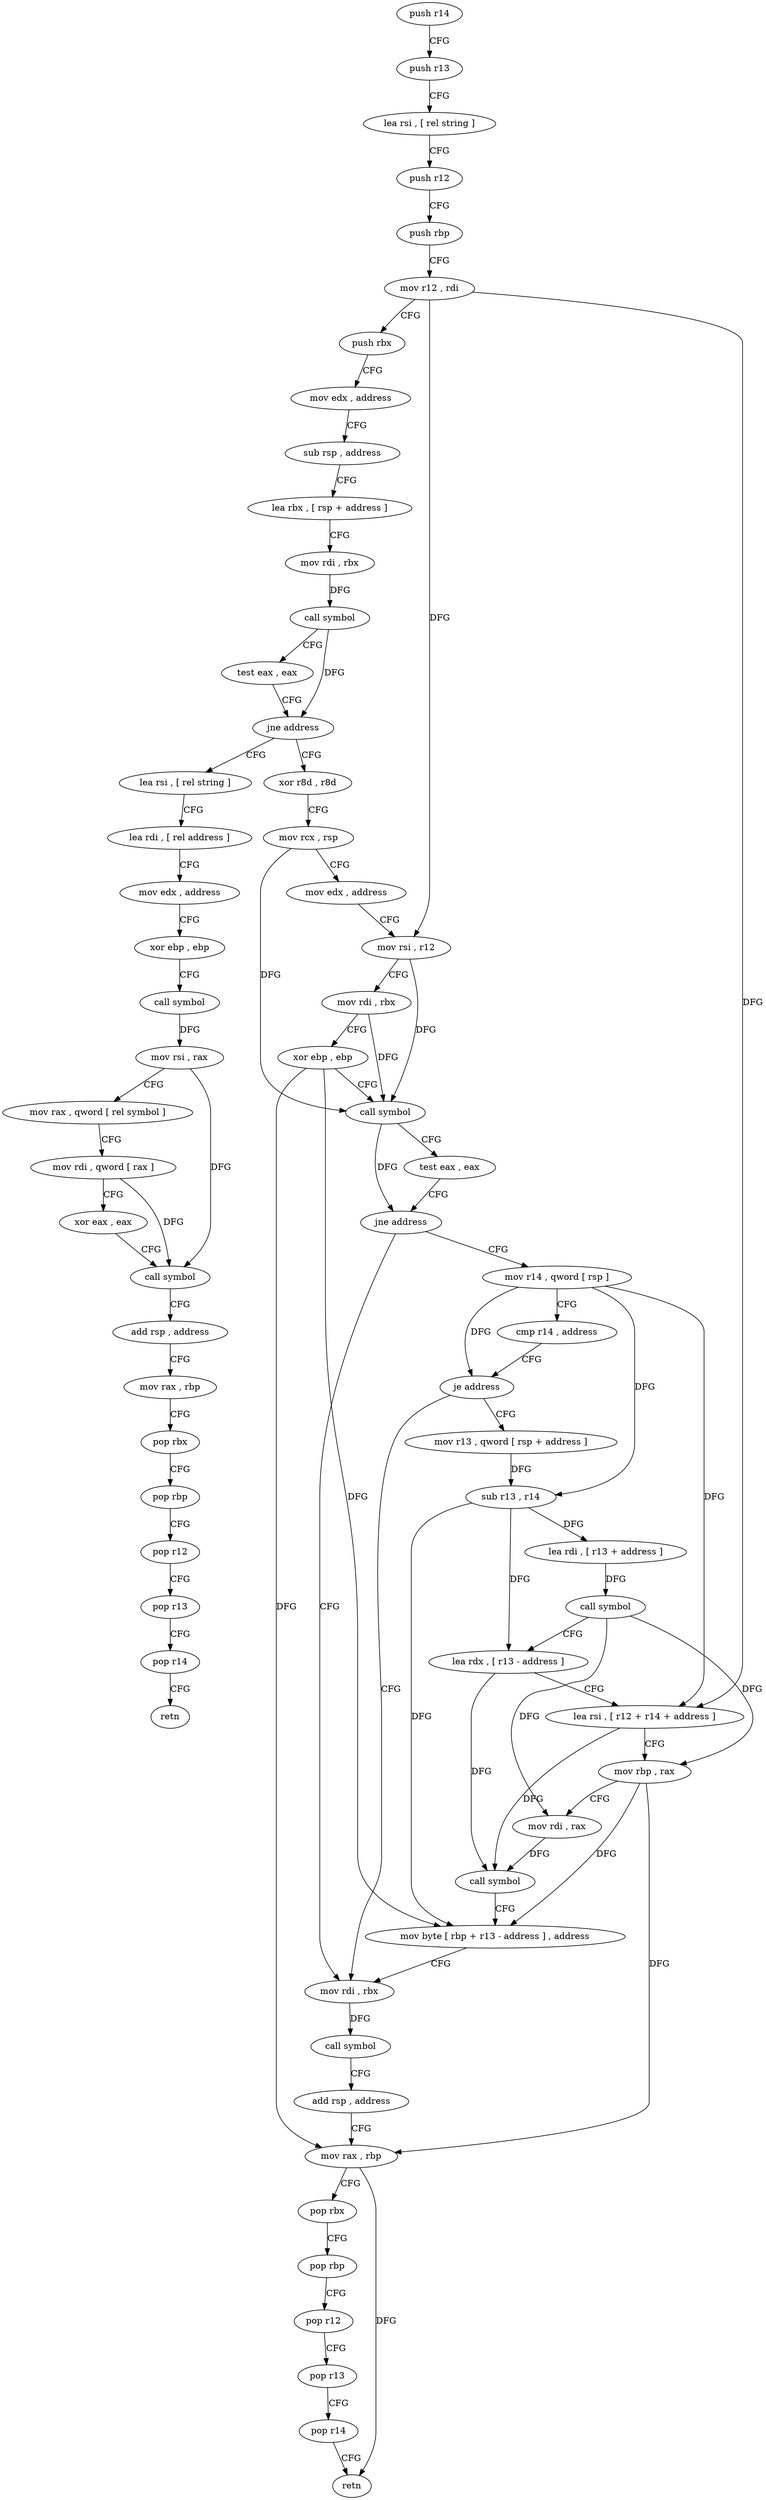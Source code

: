 digraph "func" {
"80992" [label = "push r14" ]
"80994" [label = "push r13" ]
"80996" [label = "lea rsi , [ rel string ]" ]
"81003" [label = "push r12" ]
"81005" [label = "push rbp" ]
"81006" [label = "mov r12 , rdi" ]
"81009" [label = "push rbx" ]
"81010" [label = "mov edx , address" ]
"81015" [label = "sub rsp , address" ]
"81019" [label = "lea rbx , [ rsp + address ]" ]
"81024" [label = "mov rdi , rbx" ]
"81027" [label = "call symbol" ]
"81032" [label = "test eax , eax" ]
"81034" [label = "jne address" ]
"81144" [label = "lea rsi , [ rel string ]" ]
"81036" [label = "xor r8d , r8d" ]
"81151" [label = "lea rdi , [ rel address ]" ]
"81158" [label = "mov edx , address" ]
"81163" [label = "xor ebp , ebp" ]
"81165" [label = "call symbol" ]
"81170" [label = "mov rsi , rax" ]
"81173" [label = "mov rax , qword [ rel symbol ]" ]
"81180" [label = "mov rdi , qword [ rax ]" ]
"81183" [label = "xor eax , eax" ]
"81185" [label = "call symbol" ]
"81190" [label = "add rsp , address" ]
"81194" [label = "mov rax , rbp" ]
"81197" [label = "pop rbx" ]
"81198" [label = "pop rbp" ]
"81199" [label = "pop r12" ]
"81201" [label = "pop r13" ]
"81203" [label = "pop r14" ]
"81205" [label = "retn" ]
"81039" [label = "mov rcx , rsp" ]
"81042" [label = "mov edx , address" ]
"81047" [label = "mov rsi , r12" ]
"81050" [label = "mov rdi , rbx" ]
"81053" [label = "xor ebp , ebp" ]
"81055" [label = "call symbol" ]
"81060" [label = "test eax , eax" ]
"81062" [label = "jne address" ]
"81117" [label = "mov rdi , rbx" ]
"81064" [label = "mov r14 , qword [ rsp ]" ]
"81120" [label = "call symbol" ]
"81125" [label = "add rsp , address" ]
"81129" [label = "mov rax , rbp" ]
"81132" [label = "pop rbx" ]
"81133" [label = "pop rbp" ]
"81134" [label = "pop r12" ]
"81136" [label = "pop r13" ]
"81138" [label = "pop r14" ]
"81140" [label = "retn" ]
"81068" [label = "cmp r14 , address" ]
"81072" [label = "je address" ]
"81074" [label = "mov r13 , qword [ rsp + address ]" ]
"81079" [label = "sub r13 , r14" ]
"81082" [label = "lea rdi , [ r13 + address ]" ]
"81086" [label = "call symbol" ]
"81091" [label = "lea rdx , [ r13 - address ]" ]
"81095" [label = "lea rsi , [ r12 + r14 + address ]" ]
"81100" [label = "mov rbp , rax" ]
"81103" [label = "mov rdi , rax" ]
"81106" [label = "call symbol" ]
"81111" [label = "mov byte [ rbp + r13 - address ] , address" ]
"80992" -> "80994" [ label = "CFG" ]
"80994" -> "80996" [ label = "CFG" ]
"80996" -> "81003" [ label = "CFG" ]
"81003" -> "81005" [ label = "CFG" ]
"81005" -> "81006" [ label = "CFG" ]
"81006" -> "81009" [ label = "CFG" ]
"81006" -> "81047" [ label = "DFG" ]
"81006" -> "81095" [ label = "DFG" ]
"81009" -> "81010" [ label = "CFG" ]
"81010" -> "81015" [ label = "CFG" ]
"81015" -> "81019" [ label = "CFG" ]
"81019" -> "81024" [ label = "CFG" ]
"81024" -> "81027" [ label = "DFG" ]
"81027" -> "81032" [ label = "CFG" ]
"81027" -> "81034" [ label = "DFG" ]
"81032" -> "81034" [ label = "CFG" ]
"81034" -> "81144" [ label = "CFG" ]
"81034" -> "81036" [ label = "CFG" ]
"81144" -> "81151" [ label = "CFG" ]
"81036" -> "81039" [ label = "CFG" ]
"81151" -> "81158" [ label = "CFG" ]
"81158" -> "81163" [ label = "CFG" ]
"81163" -> "81165" [ label = "CFG" ]
"81165" -> "81170" [ label = "DFG" ]
"81170" -> "81173" [ label = "CFG" ]
"81170" -> "81185" [ label = "DFG" ]
"81173" -> "81180" [ label = "CFG" ]
"81180" -> "81183" [ label = "CFG" ]
"81180" -> "81185" [ label = "DFG" ]
"81183" -> "81185" [ label = "CFG" ]
"81185" -> "81190" [ label = "CFG" ]
"81190" -> "81194" [ label = "CFG" ]
"81194" -> "81197" [ label = "CFG" ]
"81197" -> "81198" [ label = "CFG" ]
"81198" -> "81199" [ label = "CFG" ]
"81199" -> "81201" [ label = "CFG" ]
"81201" -> "81203" [ label = "CFG" ]
"81203" -> "81205" [ label = "CFG" ]
"81039" -> "81042" [ label = "CFG" ]
"81039" -> "81055" [ label = "DFG" ]
"81042" -> "81047" [ label = "CFG" ]
"81047" -> "81050" [ label = "CFG" ]
"81047" -> "81055" [ label = "DFG" ]
"81050" -> "81053" [ label = "CFG" ]
"81050" -> "81055" [ label = "DFG" ]
"81053" -> "81055" [ label = "CFG" ]
"81053" -> "81129" [ label = "DFG" ]
"81053" -> "81111" [ label = "DFG" ]
"81055" -> "81060" [ label = "CFG" ]
"81055" -> "81062" [ label = "DFG" ]
"81060" -> "81062" [ label = "CFG" ]
"81062" -> "81117" [ label = "CFG" ]
"81062" -> "81064" [ label = "CFG" ]
"81117" -> "81120" [ label = "DFG" ]
"81064" -> "81068" [ label = "CFG" ]
"81064" -> "81072" [ label = "DFG" ]
"81064" -> "81079" [ label = "DFG" ]
"81064" -> "81095" [ label = "DFG" ]
"81120" -> "81125" [ label = "CFG" ]
"81125" -> "81129" [ label = "CFG" ]
"81129" -> "81132" [ label = "CFG" ]
"81129" -> "81140" [ label = "DFG" ]
"81132" -> "81133" [ label = "CFG" ]
"81133" -> "81134" [ label = "CFG" ]
"81134" -> "81136" [ label = "CFG" ]
"81136" -> "81138" [ label = "CFG" ]
"81138" -> "81140" [ label = "CFG" ]
"81068" -> "81072" [ label = "CFG" ]
"81072" -> "81117" [ label = "CFG" ]
"81072" -> "81074" [ label = "CFG" ]
"81074" -> "81079" [ label = "DFG" ]
"81079" -> "81082" [ label = "DFG" ]
"81079" -> "81091" [ label = "DFG" ]
"81079" -> "81111" [ label = "DFG" ]
"81082" -> "81086" [ label = "DFG" ]
"81086" -> "81091" [ label = "CFG" ]
"81086" -> "81100" [ label = "DFG" ]
"81086" -> "81103" [ label = "DFG" ]
"81091" -> "81095" [ label = "CFG" ]
"81091" -> "81106" [ label = "DFG" ]
"81095" -> "81100" [ label = "CFG" ]
"81095" -> "81106" [ label = "DFG" ]
"81100" -> "81103" [ label = "CFG" ]
"81100" -> "81129" [ label = "DFG" ]
"81100" -> "81111" [ label = "DFG" ]
"81103" -> "81106" [ label = "DFG" ]
"81106" -> "81111" [ label = "CFG" ]
"81111" -> "81117" [ label = "CFG" ]
}
